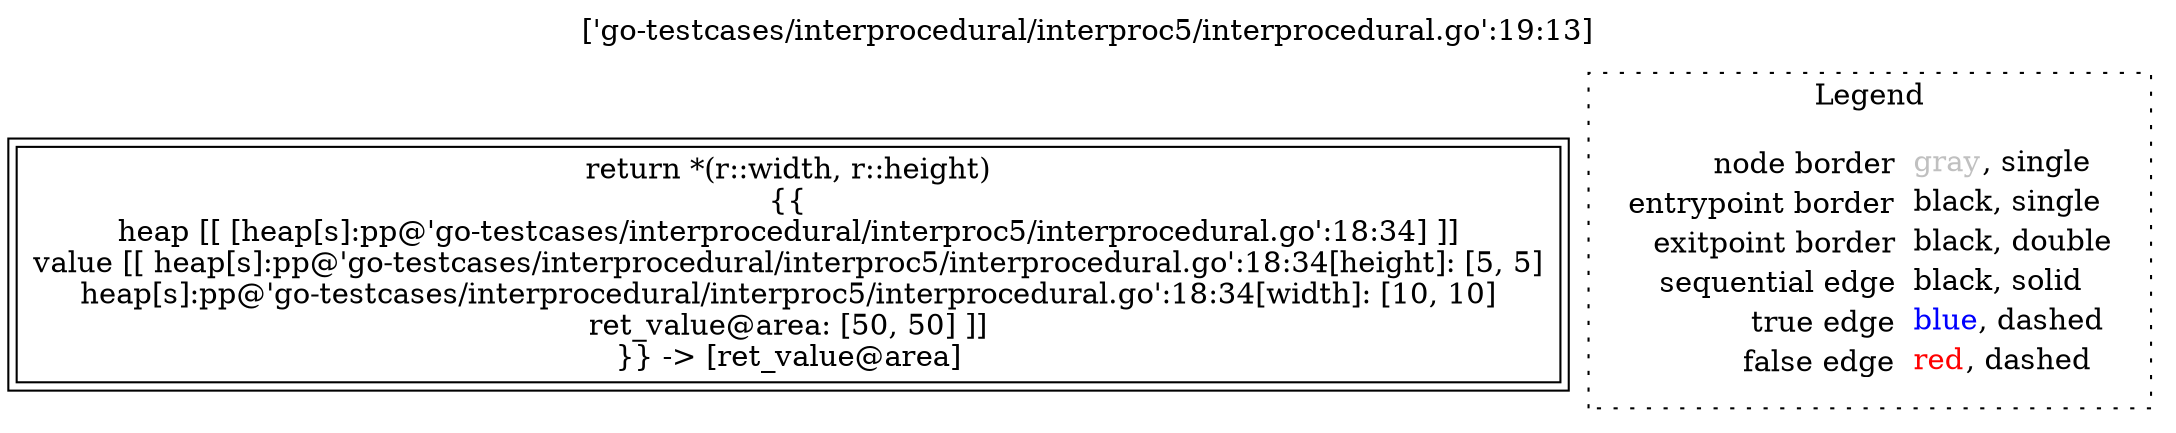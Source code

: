 digraph {
	labelloc="t";
	label="['go-testcases/interprocedural/interproc5/interprocedural.go':19:13]";
	"node0" [shape="rect",color="black",peripheries="2",label=<return *(r::width, r::height)<BR/>{{<BR/>heap [[ [heap[s]:pp@'go-testcases/interprocedural/interproc5/interprocedural.go':18:34] ]]<BR/>value [[ heap[s]:pp@'go-testcases/interprocedural/interproc5/interprocedural.go':18:34[height]: [5, 5]<BR/>heap[s]:pp@'go-testcases/interprocedural/interproc5/interprocedural.go':18:34[width]: [10, 10]<BR/>ret_value@area: [50, 50] ]]<BR/>}} -&gt; [ret_value@area]>];
subgraph cluster_legend {
	label="Legend";
	style=dotted;
	node [shape=plaintext];
	"legend" [label=<<table border="0" cellpadding="2" cellspacing="0" cellborder="0"><tr><td align="right">node border&nbsp;</td><td align="left"><font color="gray">gray</font>, single</td></tr><tr><td align="right">entrypoint border&nbsp;</td><td align="left"><font color="black">black</font>, single</td></tr><tr><td align="right">exitpoint border&nbsp;</td><td align="left"><font color="black">black</font>, double</td></tr><tr><td align="right">sequential edge&nbsp;</td><td align="left"><font color="black">black</font>, solid</td></tr><tr><td align="right">true edge&nbsp;</td><td align="left"><font color="blue">blue</font>, dashed</td></tr><tr><td align="right">false edge&nbsp;</td><td align="left"><font color="red">red</font>, dashed</td></tr></table>>];
}

}
